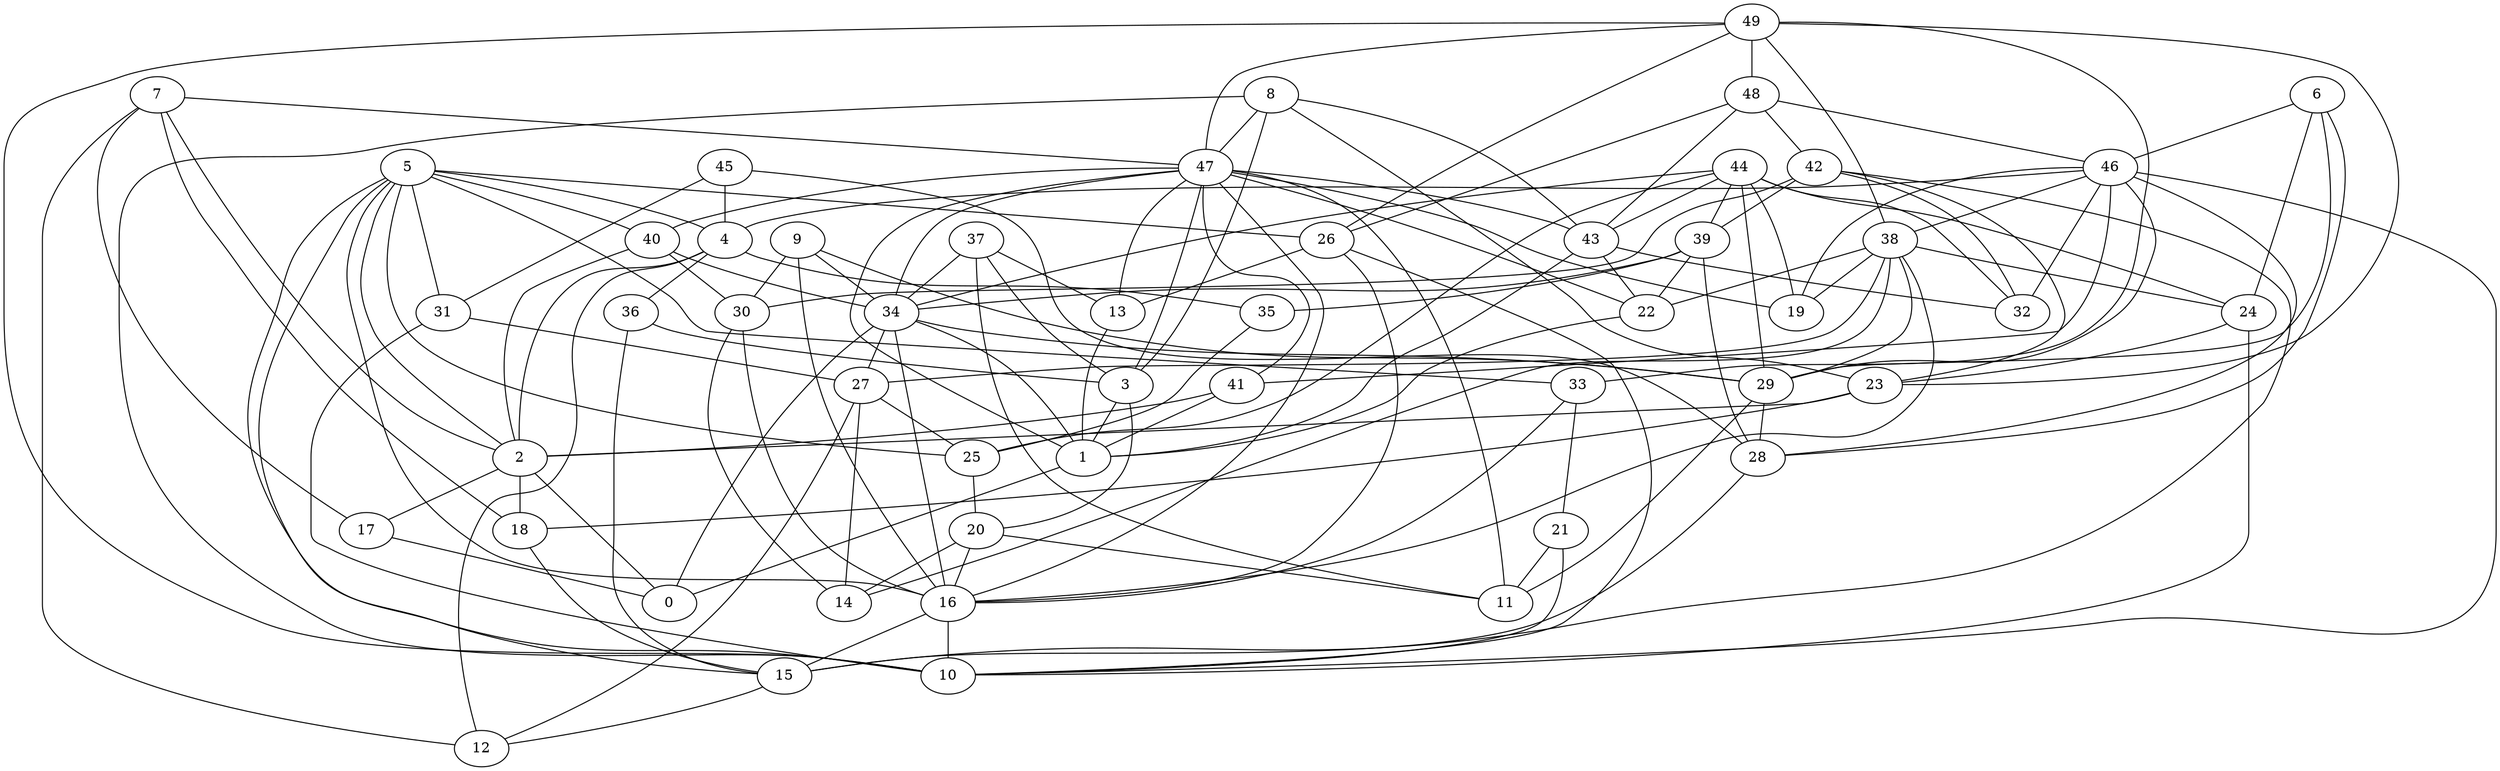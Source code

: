 digraph GG_graph {

subgraph G_graph {
edge [color = black]
"5" -> "31" [dir = none]
"5" -> "26" [dir = none]
"5" -> "2" [dir = none]
"5" -> "4" [dir = none]
"5" -> "25" [dir = none]
"5" -> "33" [dir = none]
"5" -> "16" [dir = none]
"5" -> "15" [dir = none]
"5" -> "10" [dir = none]
"5" -> "40" [dir = none]
"33" -> "21" [dir = none]
"33" -> "16" [dir = none]
"17" -> "0" [dir = none]
"40" -> "34" [dir = none]
"40" -> "2" [dir = none]
"40" -> "30" [dir = none]
"36" -> "15" [dir = none]
"36" -> "3" [dir = none]
"1" -> "0" [dir = none]
"22" -> "1" [dir = none]
"20" -> "11" [dir = none]
"20" -> "14" [dir = none]
"20" -> "16" [dir = none]
"43" -> "22" [dir = none]
"43" -> "1" [dir = none]
"43" -> "32" [dir = none]
"8" -> "23" [dir = none]
"8" -> "10" [dir = none]
"8" -> "47" [dir = none]
"8" -> "43" [dir = none]
"8" -> "3" [dir = none]
"39" -> "28" [dir = none]
"39" -> "35" [dir = none]
"39" -> "34" [dir = none]
"39" -> "22" [dir = none]
"15" -> "12" [dir = none]
"13" -> "1" [dir = none]
"29" -> "28" [dir = none]
"29" -> "11" [dir = none]
"37" -> "11" [dir = none]
"37" -> "34" [dir = none]
"37" -> "3" [dir = none]
"37" -> "13" [dir = none]
"26" -> "10" [dir = none]
"26" -> "16" [dir = none]
"26" -> "13" [dir = none]
"7" -> "12" [dir = none]
"7" -> "2" [dir = none]
"7" -> "17" [dir = none]
"7" -> "18" [dir = none]
"7" -> "47" [dir = none]
"46" -> "38" [dir = none]
"46" -> "41" [dir = none]
"46" -> "32" [dir = none]
"46" -> "28" [dir = none]
"46" -> "29" [dir = none]
"46" -> "10" [dir = none]
"46" -> "4" [dir = none]
"46" -> "19" [dir = none]
"41" -> "2" [dir = none]
"41" -> "1" [dir = none]
"28" -> "15" [dir = none]
"16" -> "10" [dir = none]
"16" -> "15" [dir = none]
"47" -> "43" [dir = none]
"47" -> "19" [dir = none]
"47" -> "22" [dir = none]
"47" -> "1" [dir = none]
"47" -> "16" [dir = none]
"47" -> "3" [dir = none]
"47" -> "41" [dir = none]
"47" -> "34" [dir = none]
"47" -> "13" [dir = none]
"47" -> "40" [dir = none]
"47" -> "11" [dir = none]
"27" -> "12" [dir = none]
"27" -> "25" [dir = none]
"27" -> "14" [dir = none]
"35" -> "25" [dir = none]
"42" -> "15" [dir = none]
"42" -> "39" [dir = none]
"42" -> "32" [dir = none]
"42" -> "23" [dir = none]
"42" -> "30" [dir = none]
"49" -> "10" [dir = none]
"49" -> "33" [dir = none]
"49" -> "48" [dir = none]
"49" -> "23" [dir = none]
"49" -> "47" [dir = none]
"49" -> "38" [dir = none]
"49" -> "26" [dir = none]
"9" -> "34" [dir = none]
"9" -> "30" [dir = none]
"9" -> "29" [dir = none]
"9" -> "16" [dir = none]
"48" -> "42" [dir = none]
"48" -> "46" [dir = none]
"48" -> "43" [dir = none]
"48" -> "26" [dir = none]
"18" -> "15" [dir = none]
"2" -> "17" [dir = none]
"2" -> "0" [dir = none]
"2" -> "18" [dir = none]
"25" -> "20" [dir = none]
"31" -> "27" [dir = none]
"31" -> "10" [dir = none]
"34" -> "16" [dir = none]
"34" -> "1" [dir = none]
"34" -> "29" [dir = none]
"34" -> "0" [dir = none]
"34" -> "27" [dir = none]
"38" -> "22" [dir = none]
"38" -> "16" [dir = none]
"38" -> "14" [dir = none]
"38" -> "29" [dir = none]
"38" -> "24" [dir = none]
"38" -> "27" [dir = none]
"38" -> "19" [dir = none]
"4" -> "12" [dir = none]
"4" -> "2" [dir = none]
"4" -> "35" [dir = none]
"4" -> "36" [dir = none]
"24" -> "23" [dir = none]
"24" -> "10" [dir = none]
"45" -> "4" [dir = none]
"45" -> "31" [dir = none]
"45" -> "28" [dir = none]
"3" -> "20" [dir = none]
"3" -> "1" [dir = none]
"30" -> "16" [dir = none]
"30" -> "14" [dir = none]
"6" -> "28" [dir = none]
"6" -> "46" [dir = none]
"6" -> "29" [dir = none]
"6" -> "24" [dir = none]
"44" -> "29" [dir = none]
"44" -> "19" [dir = none]
"44" -> "32" [dir = none]
"44" -> "34" [dir = none]
"44" -> "39" [dir = none]
"44" -> "24" [dir = none]
"44" -> "43" [dir = none]
"44" -> "25" [dir = none]
"21" -> "10" [dir = none]
"21" -> "11" [dir = none]
"23" -> "18" [dir = none]
"23" -> "2" [dir = none]
}

}
